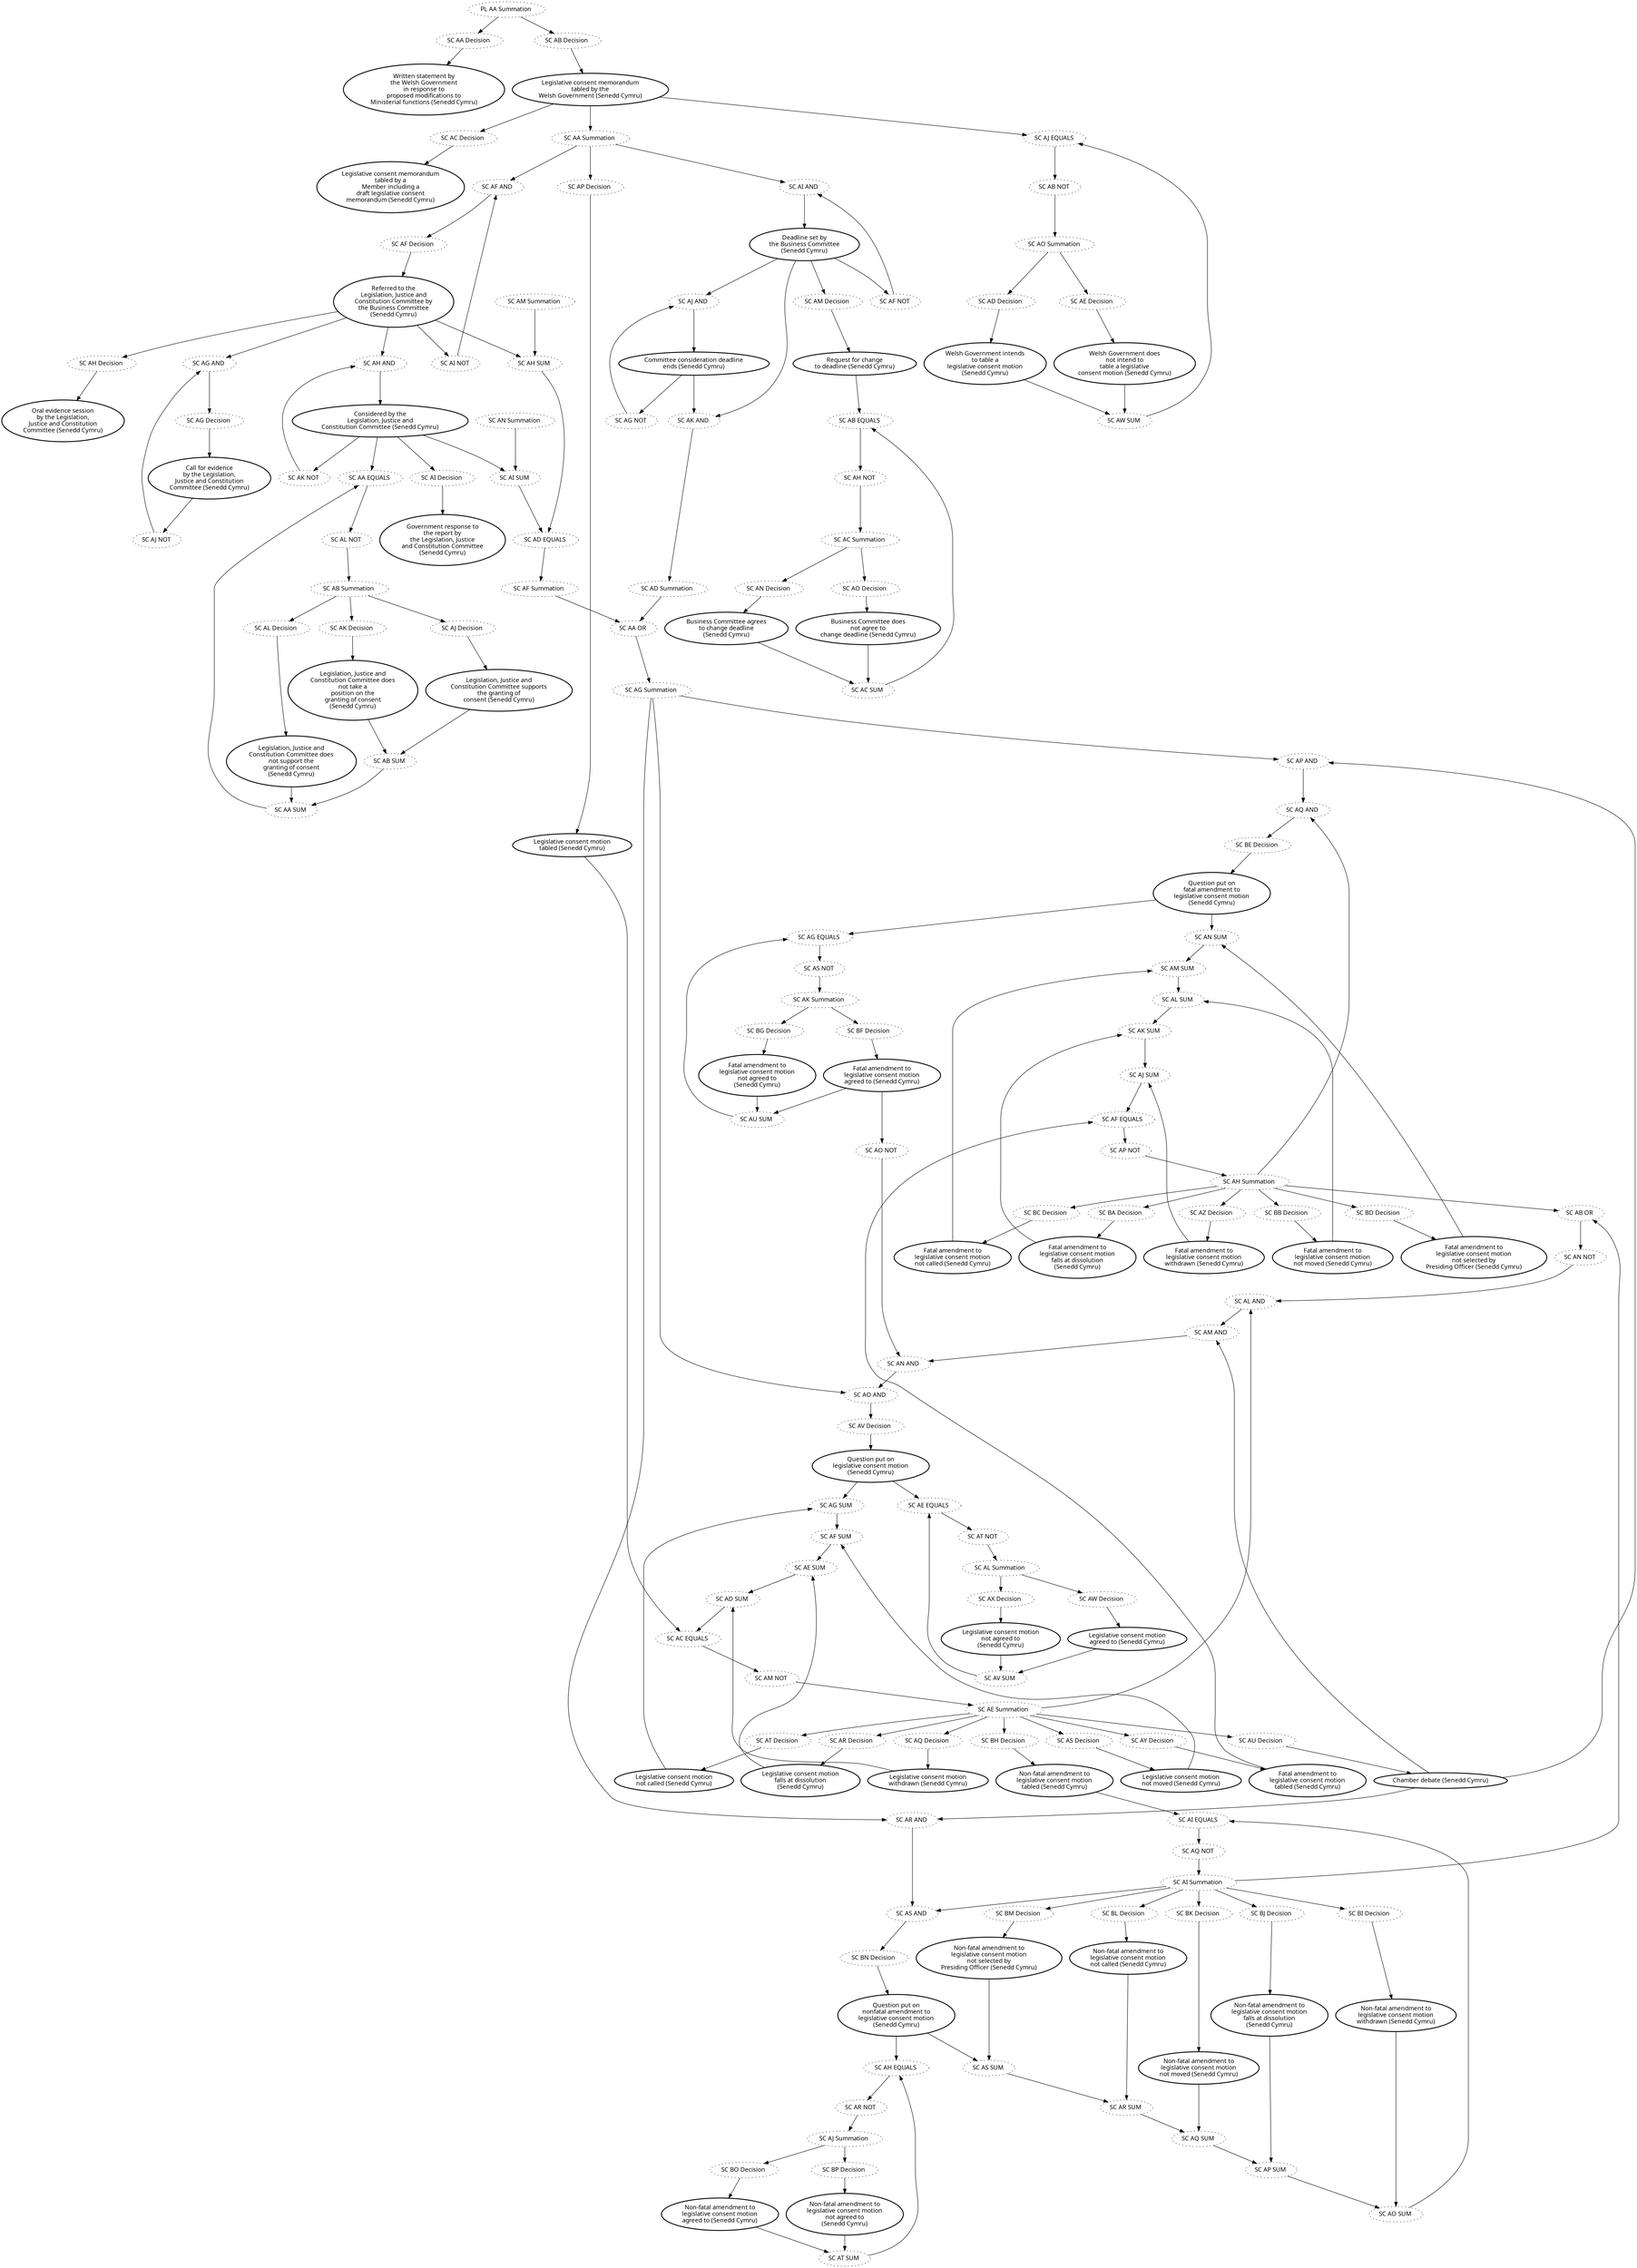digraph{graph[fontname="calibri"];node[fontname="calibri"];edge[fontname="calibri"];edge [style=solid, color=black];"1172"->"2519"[label=""];edge[style=solid, color=black];edge [style=solid, color=black];"1172"->"2520"[label=""];edge[style=solid, color=black];edge [style=solid, color=black];"2432"->"2521"[label=""];edge[style=solid, color=black];edge [style=solid, color=black];"2432"->"2593"[label=""];edge[style=solid, color=black];edge [style=solid, color=black];"2432"->"3119"[label=""];edge[style=solid, color=black];edge [style=solid, color=black];"2435"->"3120"[label=""];edge[style=solid, color=black];edge [style=solid, color=black];"2436"->"3120"[label=""];edge[style=solid, color=black];edge [style=solid, color=black];"2437"->"2507"[label=""];edge[style=solid, color=black];edge [style=solid, color=black];"2437"->"2484"[label=""];edge[style=solid, color=black];edge [style=solid, color=black];"2437"->"2526"[label=""];edge[style=solid, color=black];edge [style=solid, color=black];"2437"->"2569"[label=""];edge[style=solid, color=black];edge [style=solid, color=black];"2437"->"2485"[label=""];edge[style=solid, color=black];edge [style=solid, color=black];"2438"->"2508"[label=""];edge[style=solid, color=black];edge [style=solid, color=black];"2440"->"2509"[label=""];edge[style=solid, color=black];edge [style=solid, color=black];"2440"->"2527"[label=""];edge[style=solid, color=black];edge [style=solid, color=black];"2440"->"2570"[label=""];edge[style=solid, color=black];edge [style=solid, color=black];"2440"->"2584"[label=""];edge[style=solid, color=black];edge [style=solid, color=black];"2442"->"2563"[label=""];edge[style=solid, color=black];edge [style=solid, color=black];"2443"->"2563"[label=""];edge[style=solid, color=black];edge [style=solid, color=black];"2444"->"2562"[label=""];edge[style=solid, color=black];edge [style=solid, color=black];"2445"->"2504"[label=""];edge[style=solid, color=black];edge [style=solid, color=black];"2445"->"2531"[label=""];edge[style=solid, color=black];edge [style=solid, color=black];"2445"->"2488"[label=""];edge[style=solid, color=black];edge [style=solid, color=black];"2445"->"2487"[label=""];edge[style=solid, color=black];edge [style=solid, color=black];"2446"->"2505"[label=""];edge[style=solid, color=black];edge [style=solid, color=black];"2446"->"2488"[label=""];edge[style=solid, color=black];edge [style=solid, color=black];"2447"->"2585"[label=""];edge[style=solid, color=black];edge [style=solid, color=black];"2448"->"2564"[label=""];edge[style=solid, color=black];edge [style=solid, color=black];"2449"->"2564"[label=""];edge[style=solid, color=black];edge [style=solid, color=black];"2451"->"2586"[label=""];edge[style=solid, color=black];edge [style=solid, color=black];"2452"->"2565"[label=""];edge[style=solid, color=black];edge [style=solid, color=black];"2453"->"2566"[label=""];edge[style=solid, color=black];edge [style=solid, color=black];"2454"->"2567"[label=""];edge[style=solid, color=black];edge [style=solid, color=black];"2455"->"2568"[label=""];edge[style=solid, color=black];edge [style=solid, color=black];"2456"->"2568"[label=""];edge[style=solid, color=black];edge [style=solid, color=black];"2456"->"2588"[label=""];edge[style=solid, color=black];edge [style=solid, color=black];"2457"->"2583"[label=""];edge[style=solid, color=black];edge [style=solid, color=black];"2458"->"2583"[label=""];edge[style=solid, color=black];edge [style=solid, color=black];"2459"->"2490"[label=""];edge[style=solid, color=black];edge [style=solid, color=black];"2459"->"2493"[label=""];edge[style=solid, color=black];edge [style=solid, color=black];"2459"->"2495"[label=""];edge[style=solid, color=black];edge [style=solid, color=black];"2460"->"2589"[label=""];edge[style=solid, color=black];edge [style=solid, color=black];"2461"->"2571"[label=""];edge[style=solid, color=black];edge [style=solid, color=black];"2462"->"2572"[label=""];edge[style=solid, color=black];edge [style=solid, color=black];"2463"->"2573"[label=""];edge[style=solid, color=black];edge [style=solid, color=black];"2464"->"2574"[label=""];edge[style=solid, color=black];edge [style=solid, color=black];"2465"->"2575"[label=""];edge[style=solid, color=black];edge [style=solid, color=black];"2466"->"2575"[label=""];edge[style=solid, color=black];edge [style=solid, color=black];"2466"->"2590"[label=""];edge[style=solid, color=black];edge [style=solid, color=black];"2467"->"2582"[label=""];edge[style=solid, color=black];edge [style=solid, color=black];"2467"->"2513"[label=""];edge[style=solid, color=black];edge [style=solid, color=black];"2468"->"2582"[label=""];edge[style=solid, color=black];edge [style=solid, color=black];"2469"->"2592"[label=""];edge[style=solid, color=black];edge [style=solid, color=black];"2470"->"2576"[label=""];edge[style=solid, color=black];edge [style=solid, color=black];"2471"->"2577"[label=""];edge[style=solid, color=black];edge [style=solid, color=black];"2472"->"2578"[label=""];edge[style=solid, color=black];edge [style=solid, color=black];"2473"->"2579"[label=""];edge[style=solid, color=black];edge [style=solid, color=black];"2474"->"2580"[label=""];edge[style=solid, color=black];edge [style=solid, color=black];"2475"->"2580"[label=""];edge[style=solid, color=black];edge [style=solid, color=black];"2475"->"2591"[label=""];edge[style=solid, color=black];edge [style=solid, color=black];"2476"->"2581"[label=""];edge[style=solid, color=black];edge [style=solid, color=black];"2477"->"2581"[label=""];edge[style=solid, color=black];edge [style=solid, color=black];"2483"->"2524"[label=""];edge[style=solid, color=black];edge [style=solid, color=black];"2484"->"2525"[label=""];edge[style=solid, color=black];edge [style=solid, color=black];"2485"->"2440"[label=""];edge[style=solid, color=black];edge [style=solid, color=black];"2486"->"2445"[label=""];edge[style=solid, color=black];edge [style=solid, color=black];"2487"->"2446"[label=""];edge[style=solid, color=black];edge [style=solid, color=black];"2488"->"2596"[label=""];edge[style=solid, color=black];edge [style=solid, color=black];"2489"->"2490"[label=""];edge[style=solid, color=black];edge [style=solid, color=black];"2490"->"2491"[label=""];edge[style=solid, color=black];edge [style=solid, color=black];"2491"->"2492"[label=""];edge[style=solid, color=black];edge [style=solid, color=black];"2492"->"2540"[label=""];edge[style=solid, color=black];edge [style=solid, color=black];"2493"->"2494"[label=""];edge[style=solid, color=black];edge [style=solid, color=black];"2494"->"2549"[label=""];edge[style=solid, color=black];edge [style=solid, color=black];"2495"->"2496"[label=""];edge[style=solid, color=black];edge [style=solid, color=black];"2496"->"2559"[label=""];edge[style=solid, color=black];edge [style=solid, color=black];"2497"->"2599"[label=""];edge[style=solid, color=black];edge [style=solid, color=black];"2498"->"2512"[label=""];edge[style=solid, color=black];edge [style=solid, color=black];"2500"->"3121"[label=""];edge[style=solid, color=black];edge [style=solid, color=black];"2504"->"2486"[label=""];edge[style=solid, color=black];edge [style=solid, color=black];"2505"->"2487"[label=""];edge[style=solid, color=black];edge [style=solid, color=black];"2506"->"2595"[label=""];edge[style=solid, color=black];edge [style=solid, color=black];"2507"->"2483"[label=""];edge[style=solid, color=black];edge [style=solid, color=black];"2508"->"2484"[label=""];edge[style=solid, color=black];edge [style=solid, color=black];"2509"->"2485"[label=""];edge[style=solid, color=black];edge [style=solid, color=black];"2510"->"2594"[label=""];edge[style=solid, color=black];edge [style=solid, color=black];"2511"->"2597"[label=""];edge[style=solid, color=black];edge [style=solid, color=black];"2512"->"2489"[label=""];edge[style=solid, color=black];edge [style=solid, color=black];"2513"->"2491"[label=""];edge[style=solid, color=black];edge [style=solid, color=black];"2514"->"2600"[label=""];edge[style=solid, color=black];edge [style=solid, color=black];"2515"->"2601"[label=""];edge[style=solid, color=black];edge [style=solid, color=black];"2516"->"2602"[label=""];edge[style=solid, color=black];edge [style=solid, color=black];"2517"->"2603"[label=""];edge[style=solid, color=black];edge [style=solid, color=black];"2518"->"2604"[label=""];edge[style=solid, color=black];edge [style=solid, color=black];"2519"->"2433"[label=""];edge[style=solid, color=black];edge [style=solid, color=black];"2520"->"2432"[label=""];edge[style=solid, color=black];edge [style=solid, color=black];"2521"->"2434"[label=""];edge[style=solid, color=black];edge [style=solid, color=black];"2522"->"2435"[label=""];edge[style=solid, color=black];edge [style=solid, color=black];"2523"->"2436"[label=""];edge[style=solid, color=black];edge [style=solid, color=black];"2524"->"2437"[label=""];edge[style=solid, color=black];edge [style=solid, color=black];"2525"->"2438"[label=""];edge[style=solid, color=black];edge [style=solid, color=black];"2526"->"2439"[label=""];edge[style=solid, color=black];edge [style=solid, color=black];"2527"->"2441"[label=""];edge[style=solid, color=black];edge [style=solid, color=black];"2528"->"2442"[label=""];edge[style=solid, color=black];edge [style=solid, color=black];"2529"->"2443"[label=""];edge[style=solid, color=black];edge [style=solid, color=black];"2530"->"2444"[label=""];edge[style=solid, color=black];edge [style=solid, color=black];"2531"->"2447"[label=""];edge[style=solid, color=black];edge [style=solid, color=black];"2532"->"2448"[label=""];edge[style=solid, color=black];edge [style=solid, color=black];"2533"->"2449"[label=""];edge[style=solid, color=black];edge [style=solid, color=black];"2534"->"2451"[label=""];edge[style=solid, color=black];edge [style=solid, color=black];"2535"->"2452"[label=""];edge[style=solid, color=black];edge [style=solid, color=black];"2536"->"2453"[label=""];edge[style=solid, color=black];edge [style=solid, color=black];"2537"->"2454"[label=""];edge[style=solid, color=black];edge [style=solid, color=black];"2538"->"2455"[label=""];edge[style=solid, color=black];edge [style=solid, color=black];"2539"->"2459"[label=""];edge[style=solid, color=black];edge [style=solid, color=black];"2540"->"2456"[label=""];edge[style=solid, color=black];edge [style=solid, color=black];"2541"->"2457"[label=""];edge[style=solid, color=black];edge [style=solid, color=black];"2542"->"2458"[label=""];edge[style=solid, color=black];edge [style=solid, color=black];"2543"->"2460"[label=""];edge[style=solid, color=black];edge [style=solid, color=black];"2544"->"2461"[label=""];edge[style=solid, color=black];edge [style=solid, color=black];"2545"->"2462"[label=""];edge[style=solid, color=black];edge [style=solid, color=black];"2546"->"2463"[label=""];edge[style=solid, color=black];edge [style=solid, color=black];"2547"->"2464"[label=""];edge[style=solid, color=black];edge [style=solid, color=black];"2548"->"2465"[label=""];edge[style=solid, color=black];edge [style=solid, color=black];"2549"->"2466"[label=""];edge[style=solid, color=black];edge [style=solid, color=black];"2550"->"2467"[label=""];edge[style=solid, color=black];edge [style=solid, color=black];"2551"->"2468"[label=""];edge[style=solid, color=black];edge [style=solid, color=black];"2552"->"2469"[label=""];edge[style=solid, color=black];edge [style=solid, color=black];"2553"->"2470"[label=""];edge[style=solid, color=black];edge [style=solid, color=black];"2554"->"2471"[label=""];edge[style=solid, color=black];edge [style=solid, color=black];"2555"->"2472"[label=""];edge[style=solid, color=black];edge [style=solid, color=black];"2557"->"2473"[label=""];edge[style=solid, color=black];edge [style=solid, color=black];"2558"->"2474"[label=""];edge[style=solid, color=black];edge [style=solid, color=black];"2559"->"2475"[label=""];edge[style=solid, color=black];edge [style=solid, color=black];"2560"->"2476"[label=""];edge[style=solid, color=black];edge [style=solid, color=black];"2561"->"2477"[label=""];edge[style=solid, color=black];edge [style=solid, color=black];"2562"->"2584"[label=""];edge[style=solid, color=black];edge [style=solid, color=black];"2563"->"2562"[label=""];edge[style=solid, color=black];edge [style=solid, color=black];"2564"->"2585"[label=""];edge[style=solid, color=black];edge [style=solid, color=black];"2565"->"2586"[label=""];edge[style=solid, color=black];edge [style=solid, color=black];"2566"->"2565"[label=""];edge[style=solid, color=black];edge [style=solid, color=black];"2567"->"2566"[label=""];edge[style=solid, color=black];edge [style=solid, color=black];"2568"->"2567"[label=""];edge[style=solid, color=black];edge [style=solid, color=black];"2569"->"2587"[label=""];edge[style=solid, color=black];edge [style=solid, color=black];"2570"->"2587"[label=""];edge[style=solid, color=black];edge [style=solid, color=black];"2571"->"2589"[label=""];edge[style=solid, color=black];edge [style=solid, color=black];"2572"->"2571"[label=""];edge[style=solid, color=black];edge [style=solid, color=black];"2573"->"2572"[label=""];edge[style=solid, color=black];edge [style=solid, color=black];"2574"->"2573"[label=""];edge[style=solid, color=black];edge [style=solid, color=black];"2575"->"2574"[label=""];edge[style=solid, color=black];edge [style=solid, color=black];"2576"->"2592"[label=""];edge[style=solid, color=black];edge [style=solid, color=black];"2577"->"2576"[label=""];edge[style=solid, color=black];edge [style=solid, color=black];"2578"->"2577"[label=""];edge[style=solid, color=black];edge [style=solid, color=black];"2579"->"2578"[label=""];edge[style=solid, color=black];edge [style=solid, color=black];"2580"->"2579"[label=""];edge[style=solid, color=black];edge [style=solid, color=black];"2581"->"2591"[label=""];edge[style=solid, color=black];edge [style=solid, color=black];"2582"->"2590"[label=""];edge[style=solid, color=black];edge [style=solid, color=black];"2583"->"2588"[label=""];edge[style=solid, color=black];edge [style=solid, color=black];"2584"->"2510"[label=""];edge[style=solid, color=black];edge [style=solid, color=black];"2585"->"2506"[label=""];edge[style=solid, color=black];edge [style=solid, color=black];"2586"->"2511"[label=""];edge[style=solid, color=black];edge [style=solid, color=black];"2587"->"2598"[label=""];edge[style=solid, color=black];edge [style=solid, color=black];"2588"->"2518"[label=""];edge[style=solid, color=black];edge [style=solid, color=black];"2589"->"2514"[label=""];edge[style=solid, color=black];edge [style=solid, color=black];"2590"->"2517"[label=""];edge[style=solid, color=black];edge [style=solid, color=black];"2591"->"2516"[label=""];edge[style=solid, color=black];edge [style=solid, color=black];"2592"->"2515"[label=""];edge[style=solid, color=black];edge [style=solid, color=black];"2593"->"2483"[label=""];edge[style=solid, color=black];edge [style=solid, color=black];"2593"->"2486"[label=""];edge[style=solid, color=black];edge [style=solid, color=black];"2593"->"2534"[label=""];edge[style=solid, color=black];edge [style=solid, color=black];"2594"->"2528"[label=""];edge[style=solid, color=black];edge [style=solid, color=black];"2594"->"2529"[label=""];edge[style=solid, color=black];edge [style=solid, color=black];"2594"->"2530"[label=""];edge[style=solid, color=black];edge [style=solid, color=black];"2595"->"2532"[label=""];edge[style=solid, color=black];edge [style=solid, color=black];"2595"->"2533"[label=""];edge[style=solid, color=black];edge [style=solid, color=black];"2596"->"2497"[label=""];edge[style=solid, color=black];edge [style=solid, color=black];"2597"->"2536"[label=""];edge[style=solid, color=black];edge [style=solid, color=black];"2597"->"2535"[label=""];edge[style=solid, color=black];edge [style=solid, color=black];"2597"->"2537"[label=""];edge[style=solid, color=black];edge [style=solid, color=black];"2597"->"2538"[label=""];edge[style=solid, color=black];edge [style=solid, color=black];"2597"->"2489"[label=""];edge[style=solid, color=black];edge [style=solid, color=black];"2597"->"2539"[label=""];edge[style=solid, color=black];edge [style=solid, color=black];"2597"->"2543"[label=""];edge[style=solid, color=black];edge [style=solid, color=black];"2597"->"2552"[label=""];edge[style=solid, color=black];edge [style=solid, color=black];"2598"->"2497"[label=""];edge[style=solid, color=black];edge [style=solid, color=black];"2599"->"2493"[label=""];edge[style=solid, color=black];edge [style=solid, color=black];"2599"->"2495"[label=""];edge[style=solid, color=black];edge [style=solid, color=black];"2599"->"2492"[label=""];edge[style=solid, color=black];edge [style=solid, color=black];"2600"->"2544"[label=""];edge[style=solid, color=black];edge [style=solid, color=black];"2600"->"2545"[label=""];edge[style=solid, color=black];edge [style=solid, color=black];"2600"->"2546"[label=""];edge[style=solid, color=black];edge [style=solid, color=black];"2600"->"2547"[label=""];edge[style=solid, color=black];edge [style=solid, color=black];"2600"->"2548"[label=""];edge[style=solid, color=black];edge [style=solid, color=black];"2600"->"2498"[label=""];edge[style=solid, color=black];edge [style=solid, color=black];"2600"->"2494"[label=""];edge[style=solid, color=black];edge [style=solid, color=black];"2601"->"2498"[label=""];edge[style=solid, color=black];edge [style=solid, color=black];"2601"->"2553"[label=""];edge[style=solid, color=black];edge [style=solid, color=black];"2601"->"2554"[label=""];edge[style=solid, color=black];edge [style=solid, color=black];"2601"->"2555"[label=""];edge[style=solid, color=black];edge [style=solid, color=black];"2601"->"2557"[label=""];edge[style=solid, color=black];edge [style=solid, color=black];"2601"->"2496"[label=""];edge[style=solid, color=black];edge [style=solid, color=black];"2601"->"2558"[label=""];edge[style=solid, color=black];edge [style=solid, color=black];"2602"->"2560"[label=""];edge[style=solid, color=black];edge [style=solid, color=black];"2602"->"2561"[label=""];edge[style=solid, color=black];edge [style=solid, color=black];"2603"->"2551"[label=""];edge[style=solid, color=black];edge [style=solid, color=black];"2603"->"2550"[label=""];edge[style=solid, color=black];edge [style=solid, color=black];"2604"->"2541"[label=""];edge[style=solid, color=black];edge [style=solid, color=black];"2604"->"2542"[label=""];edge[style=solid, color=black];edge [style=solid, color=black];"2776"->"2570"[label=""];edge[style=solid, color=black];edge [style=solid, color=black];"2777"->"2569"[label=""];edge[style=solid, color=black];edge [style=solid, color=black];"3119"->"2500"[label=""];edge[style=solid, color=black];edge [style=solid, color=black];"3120"->"3119"[label=""];edge[style=solid, color=black];edge [style=solid, color=black];"3121"->"2522"[label=""];edge[style=solid, color=black];edge [style=solid, color=black];"3121"->"2523"[label=""];edge[style=solid, color=black];"1172" [label="PL AA Summation ", style=dotted];"2432" [label="Legislative consent memorandum\ntabled by the\nWelsh Government (Senedd Cymru)", style=bold];"2435" [label="Welsh Government intends\nto table a\nlegislative consent motion\n(Senedd Cymru)", style=bold];"2436" [label="Welsh Government does\nnot intend to\ntable a legislative\nconsent motion (Senedd Cymru)", style=bold];"2437" [label="Referred to the\nLegislation, Justice and\nConstitution Committee by\nthe Business Committee\n(Senedd Cymru)", style=bold];"2438" [label="Call for evidence\nby the Legislation,\nJustice and Constitution\nCommittee (Senedd Cymru)", style=bold];"2440" [label="Considered by the\nLegislation, Justice and\nConstitution Committee (Senedd Cymru)", style=bold];"2442" [label="Legislation, Justice and\nConstitution Committee supports\nthe granting of\nconsent (Senedd Cymru)", style=bold];"2443" [label="Legislation, Justice and\nConstitution Committee does\nnot take a\nposition on the\ngranting of consent\n(Senedd Cymru)", style=bold];"2444" [label="Legislation, Justice and\nConstitution Committee does\nnot support the\ngranting of consent\n(Senedd Cymru)", style=bold];"2445" [label="Deadline set by\nthe Business Committee\n(Senedd Cymru)", style=bold];"2446" [label="Committee consideration deadline\nends (Senedd Cymru)", style=bold];"2447" [label="Request for change\nto deadline (Senedd Cymru)", style=bold];"2448" [label="Business Committee agrees\nto change deadline\n(Senedd Cymru)", style=bold];"2449" [label="Business Committee does\nnot agree to\nchange deadline (Senedd Cymru)", style=bold];"2451" [label="Legislative consent motion\ntabled (Senedd Cymru)", style=bold];"2452" [label="Legislative consent motion\nwithdrawn (Senedd Cymru)", style=bold];"2453" [label="Legislative consent motion\nfalls at dissolution\n(Senedd Cymru)", style=bold];"2454" [label="Legislative consent motion\nnot moved (Senedd Cymru)", style=bold];"2455" [label="Legislative consent motion\nnot called (Senedd Cymru)", style=bold];"2456" [label="Question put on\nlegislative consent motion\n(Senedd Cymru)", style=bold];"2457" [label="Legislative consent motion\nagreed to (Senedd Cymru)", style=bold];"2458" [label="Legislative consent motion\nnot agreed to\n(Senedd Cymru)", style=bold];"2459" [label="Chamber debate (Senedd Cymru)", style=bold];"2460" [label="Fatal amendment to\nlegislative consent motion\ntabled (Senedd Cymru)", style=bold];"2461" [label="Fatal amendment to\nlegislative consent motion\nwithdrawn (Senedd Cymru)", style=bold];"2462" [label="Fatal amendment to\nlegislative consent motion\nfalls at dissolution\n(Senedd Cymru)", style=bold];"2463" [label="Fatal amendment to\nlegislative consent motion\nnot moved (Senedd Cymru)", style=bold];"2464" [label="Fatal amendment to\nlegislative consent motion\nnot called (Senedd Cymru)", style=bold];"2465" [label="Fatal amendment to\nlegislative consent motion\nnot selected by\nPresiding Officer (Senedd Cymru)", style=bold];"2466" [label="Question put on\nfatal amendment to\nlegislative consent motion\n(Senedd Cymru)", style=bold];"2467" [label="Fatal amendment to\nlegislative consent motion\nagreed to (Senedd Cymru)", style=bold];"2468" [label="Fatal amendment to\nlegislative consent motion\nnot agreed to\n(Senedd Cymru)", style=bold];"2469" [label="Non-fatal amendment to\nlegislative consent motion\ntabled (Senedd Cymru)", style=bold];"2470" [label="Non-fatal amendment to\nlegislative consent motion\nwithdrawn (Senedd Cymru)", style=bold];"2471" [label="Non-fatal amendment to\nlegislative consent motion\nfalls at dissolution\n(Senedd Cymru)", style=bold];"2472" [label="Non-fatal amendment to\nlegislative consent motion\nnot moved (Senedd Cymru)", style=bold];"2473" [label="Non-fatal amendment to\nlegislative consent motion\nnot called (Senedd Cymru)", style=bold];"2474" [label="Non-fatal amendment to\nlegislative consent motion\nnot selected by\nPresiding Officer (Senedd Cymru)", style=bold];"2475" [label="Question put on\nnonfatal amendment to\nlegislative consent motion\n(Senedd Cymru)", style=bold];"2476" [label="Non-fatal amendment to\nlegislative consent motion\nagreed to (Senedd Cymru)", style=bold];"2477" [label="Non-fatal amendment to\nlegislative consent motion\nnot agreed to\n(Senedd Cymru)", style=bold];"2483" [label="SC AF AND ", style=dotted];"2484" [label="SC AG AND ", style=dotted];"2485" [label="SC AH AND ", style=dotted];"2486" [label="SC AI AND ", style=dotted];"2487" [label="SC AJ AND ", style=dotted];"2488" [label="SC AK AND ", style=dotted];"2489" [label="SC AL AND ", style=dotted];"2490" [label="SC AM AND ", style=dotted];"2491" [label="SC AN AND ", style=dotted];"2492" [label="SC AO AND ", style=dotted];"2493" [label="SC AP AND ", style=dotted];"2494" [label="SC AQ AND ", style=dotted];"2495" [label="SC AR AND ", style=dotted];"2496" [label="SC AS AND ", style=dotted];"2497" [label="SC AA OR ", style=dotted];"2498" [label="SC AB OR ", style=dotted];"2500" [label="SC AB NOT ", style=dotted];"2504" [label="SC AF NOT ", style=dotted];"2505" [label="SC AG NOT ", style=dotted];"2506" [label="SC AH NOT ", style=dotted];"2507" [label="SC AI NOT ", style=dotted];"2508" [label="SC AJ NOT ", style=dotted];"2509" [label="SC AK NOT ", style=dotted];"2510" [label="SC AL NOT ", style=dotted];"2511" [label="SC AM NOT ", style=dotted];"2512" [label="SC AN NOT ", style=dotted];"2513" [label="SC AO NOT ", style=dotted];"2514" [label="SC AP NOT ", style=dotted];"2515" [label="SC AQ NOT ", style=dotted];"2516" [label="SC AR NOT ", style=dotted];"2517" [label="SC AS NOT ", style=dotted];"2518" [label="SC AT NOT ", style=dotted];"2519" [label="SC AA Decision ", style=dotted];"2520" [label="SC AB Decision ", style=dotted];"2521" [label="SC AC Decision ", style=dotted];"2522" [label="SC AD Decision ", style=dotted];"2523" [label="SC AE Decision ", style=dotted];"2524" [label="SC AF Decision ", style=dotted];"2525" [label="SC AG Decision ", style=dotted];"2526" [label="SC AH Decision ", style=dotted];"2527" [label="SC AI Decision ", style=dotted];"2528" [label="SC AJ Decision ", style=dotted];"2529" [label="SC AK Decision ", style=dotted];"2530" [label="SC AL Decision ", style=dotted];"2531" [label="SC AM Decision ", style=dotted];"2532" [label="SC AN Decision ", style=dotted];"2533" [label="SC AO Decision ", style=dotted];"2534" [label="SC AP Decision ", style=dotted];"2535" [label="SC AQ Decision ", style=dotted];"2536" [label="SC AR Decision ", style=dotted];"2537" [label="SC AS Decision ", style=dotted];"2538" [label="SC AT Decision ", style=dotted];"2539" [label="SC AU Decision ", style=dotted];"2540" [label="SC AV Decision ", style=dotted];"2541" [label="SC AW Decision ", style=dotted];"2542" [label="SC AX Decision ", style=dotted];"2543" [label="SC AY Decision ", style=dotted];"2544" [label="SC AZ Decision ", style=dotted];"2545" [label="SC BA Decision ", style=dotted];"2546" [label="SC BB Decision ", style=dotted];"2547" [label="SC BC Decision ", style=dotted];"2548" [label="SC BD Decision ", style=dotted];"2549" [label="SC BE Decision ", style=dotted];"2550" [label="SC BF Decision ", style=dotted];"2551" [label="SC BG Decision ", style=dotted];"2552" [label="SC BH Decision ", style=dotted];"2553" [label="SC BI Decision ", style=dotted];"2554" [label="SC BJ Decision ", style=dotted];"2555" [label="SC BK Decision ", style=dotted];"2557" [label="SC BL Decision ", style=dotted];"2558" [label="SC BM Decision ", style=dotted];"2559" [label="SC BN Decision ", style=dotted];"2560" [label="SC BO Decision ", style=dotted];"2561" [label="SC BP Decision ", style=dotted];"2562" [label="SC AA SUM ", style=dotted];"2563" [label="SC AB SUM ", style=dotted];"2564" [label="SC AC SUM ", style=dotted];"2565" [label="SC AD SUM ", style=dotted];"2566" [label="SC AE SUM ", style=dotted];"2567" [label="SC AF SUM ", style=dotted];"2568" [label="SC AG SUM ", style=dotted];"2569" [label="SC AH SUM ", style=dotted];"2570" [label="SC AI SUM ", style=dotted];"2571" [label="SC AJ SUM ", style=dotted];"2572" [label="SC AK SUM ", style=dotted];"2573" [label="SC AL SUM ", style=dotted];"2574" [label="SC AM SUM ", style=dotted];"2575" [label="SC AN SUM ", style=dotted];"2576" [label="SC AO SUM ", style=dotted];"2577" [label="SC AP SUM ", style=dotted];"2578" [label="SC AQ SUM ", style=dotted];"2579" [label="SC AR SUM ", style=dotted];"2580" [label="SC AS SUM ", style=dotted];"2581" [label="SC AT SUM ", style=dotted];"2582" [label="SC AU SUM ", style=dotted];"2583" [label="SC AV SUM ", style=dotted];"2584" [label="SC AA EQUALS ", style=dotted];"2585" [label="SC AB EQUALS ", style=dotted];"2586" [label="SC AC EQUALS ", style=dotted];"2587" [label="SC AD EQUALS ", style=dotted];"2588" [label="SC AE EQUALS ", style=dotted];"2589" [label="SC AF EQUALS ", style=dotted];"2590" [label="SC AG EQUALS ", style=dotted];"2591" [label="SC AH EQUALS ", style=dotted];"2592" [label="SC AI EQUALS ", style=dotted];"2593" [label="SC AA Summation ", style=dotted];"2594" [label="SC AB Summation ", style=dotted];"2595" [label="SC AC Summation ", style=dotted];"2596" [label="SC AD Summation ", style=dotted];"2597" [label="SC AE Summation ", style=dotted];"2598" [label="SC AF Summation ", style=dotted];"2599" [label="SC AG Summation ", style=dotted];"2600" [label="SC AH Summation ", style=dotted];"2601" [label="SC AI Summation ", style=dotted];"2602" [label="SC AJ Summation ", style=dotted];"2603" [label="SC AK Summation ", style=dotted];"2604" [label="SC AL Summation ", style=dotted];"2776" [label="SC AN Summation ", style=dotted];"2777" [label="SC AM Summation ", style=dotted];"3119" [label="SC AJ EQUALS ", style=dotted];"3120" [label="SC AW SUM ", style=dotted];"3121" [label="SC AO Summation ", style=dotted];"2433" [label="Written statement by\nthe Welsh Government\nin response to\nproposed modifications to\nMinisterial functions (Senedd Cymru)", style=bold];"2434" [label="Legislative consent memorandum\ntabled by a\nMember including a\ndraft legislative consent\nmemorandum (Senedd Cymru)", style=bold];"2439" [label="Oral evidence session\nby the Legislation,\nJustice and Constitution\nCommittee (Senedd Cymru)", style=bold];"2441" [label="Government response to\nthe report by\nthe Legislation, Justice\nand Constitution Committee\n(Senedd Cymru)", style=bold];}
